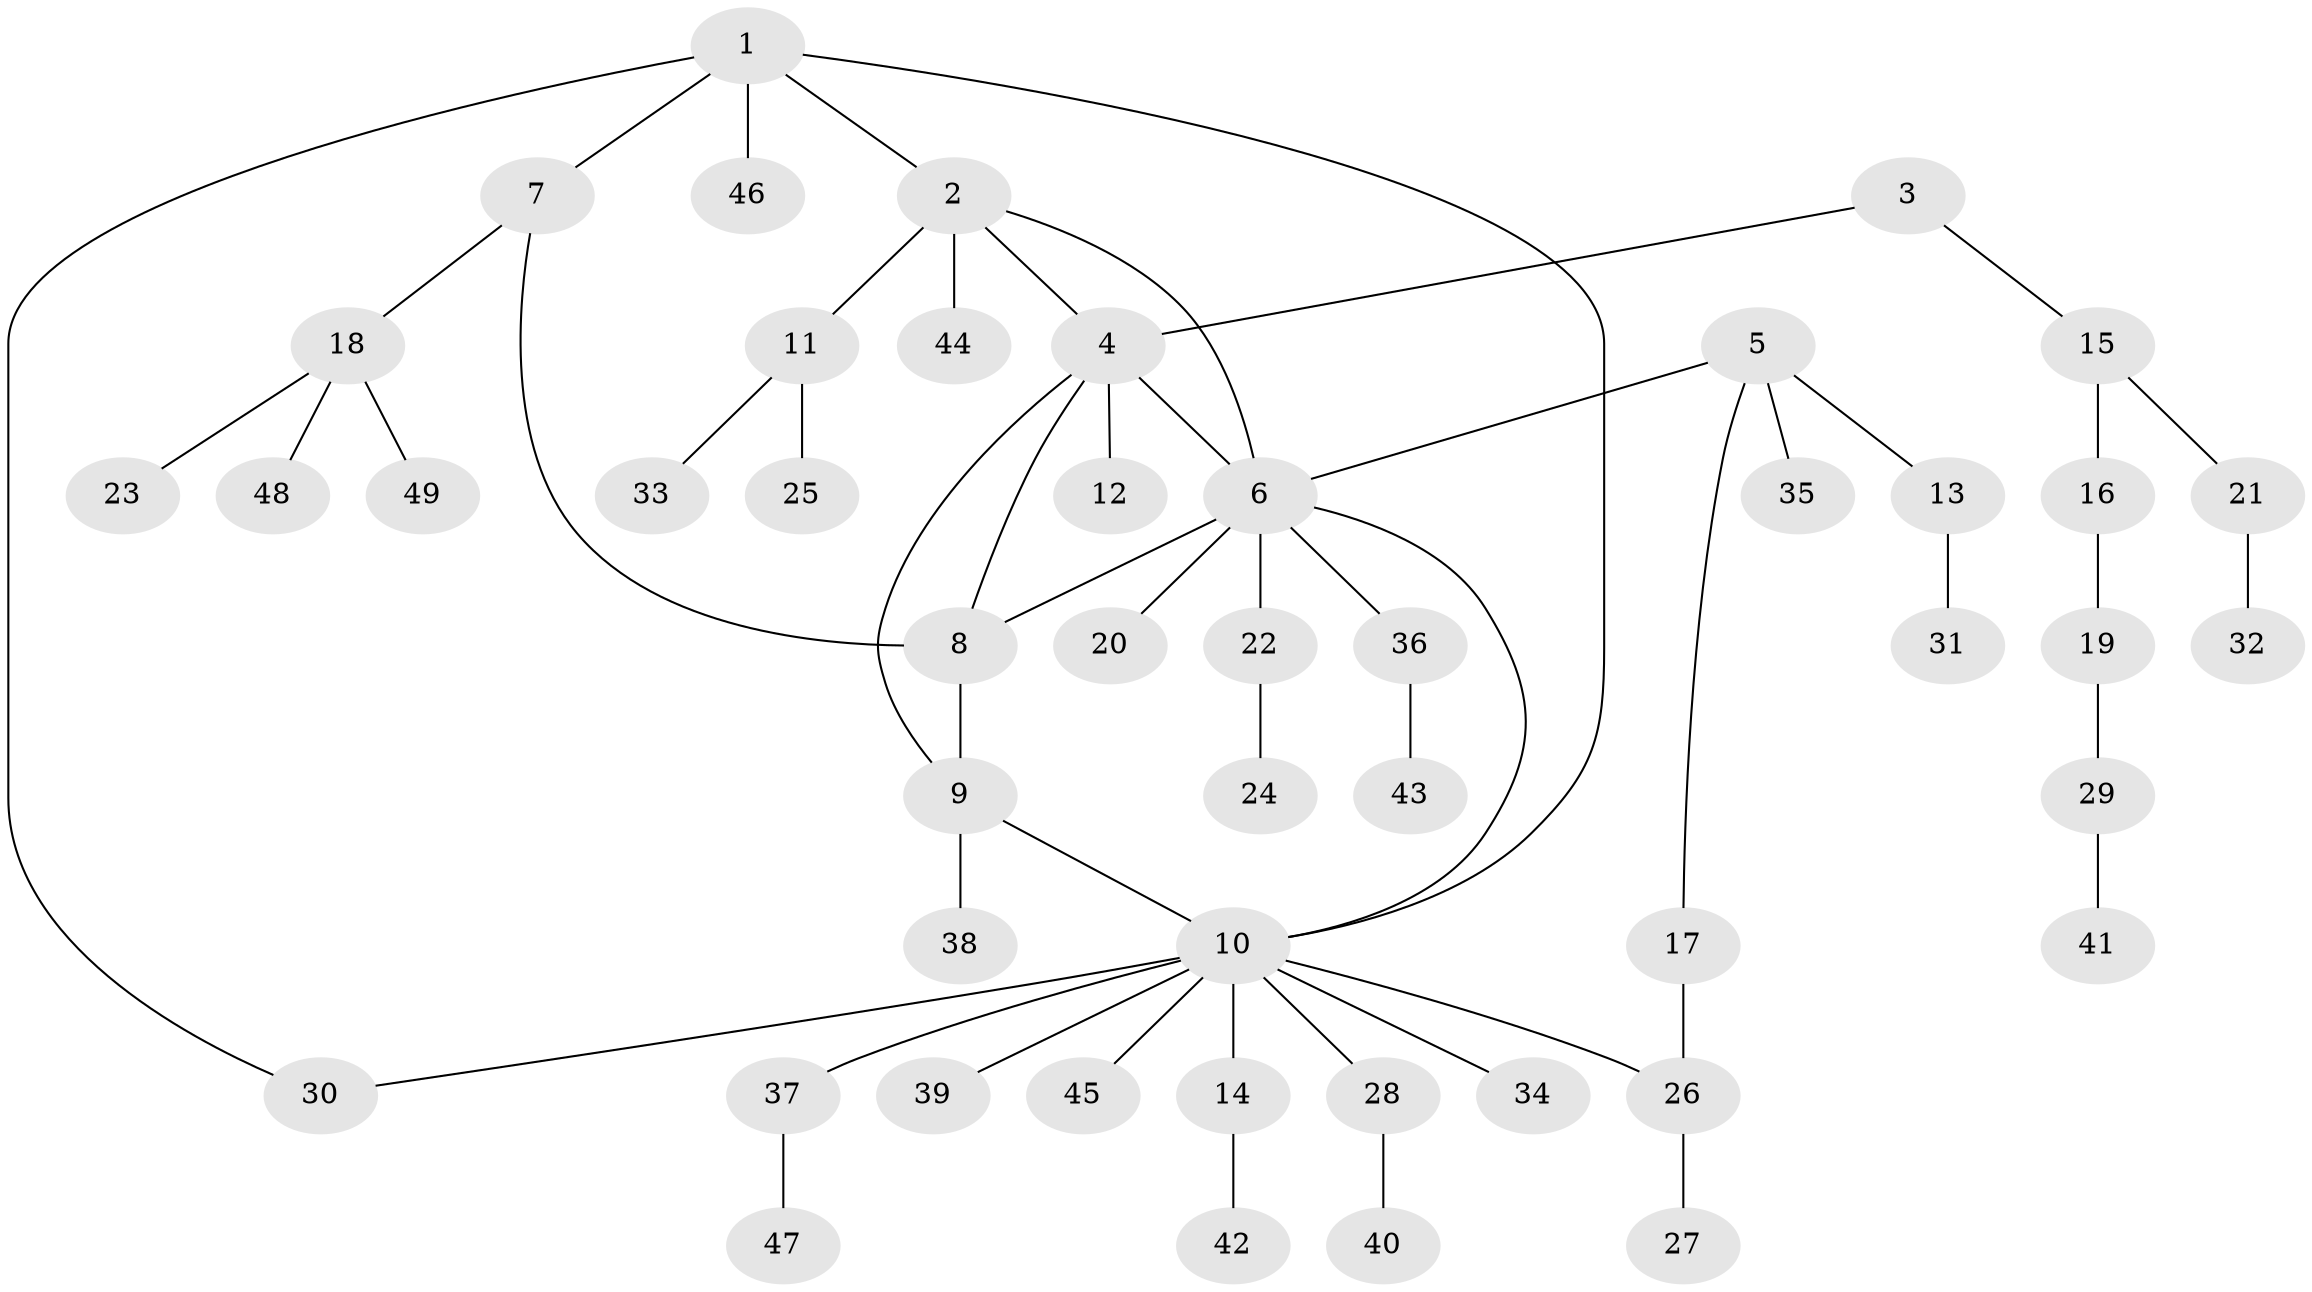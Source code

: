 // coarse degree distribution, {6: 0.03333333333333333, 4: 0.06666666666666667, 3: 0.13333333333333333, 5: 0.03333333333333333, 10: 0.06666666666666667, 2: 0.1, 1: 0.5666666666666667}
// Generated by graph-tools (version 1.1) at 2025/52/02/27/25 19:52:13]
// undirected, 49 vertices, 56 edges
graph export_dot {
graph [start="1"]
  node [color=gray90,style=filled];
  1;
  2;
  3;
  4;
  5;
  6;
  7;
  8;
  9;
  10;
  11;
  12;
  13;
  14;
  15;
  16;
  17;
  18;
  19;
  20;
  21;
  22;
  23;
  24;
  25;
  26;
  27;
  28;
  29;
  30;
  31;
  32;
  33;
  34;
  35;
  36;
  37;
  38;
  39;
  40;
  41;
  42;
  43;
  44;
  45;
  46;
  47;
  48;
  49;
  1 -- 2;
  1 -- 7;
  1 -- 10;
  1 -- 30;
  1 -- 46;
  2 -- 4;
  2 -- 6;
  2 -- 11;
  2 -- 44;
  3 -- 4;
  3 -- 15;
  4 -- 6;
  4 -- 8;
  4 -- 9;
  4 -- 12;
  5 -- 6;
  5 -- 13;
  5 -- 17;
  5 -- 35;
  6 -- 8;
  6 -- 10;
  6 -- 20;
  6 -- 22;
  6 -- 36;
  7 -- 8;
  7 -- 18;
  8 -- 9;
  9 -- 10;
  9 -- 38;
  10 -- 14;
  10 -- 26;
  10 -- 28;
  10 -- 30;
  10 -- 34;
  10 -- 37;
  10 -- 39;
  10 -- 45;
  11 -- 25;
  11 -- 33;
  13 -- 31;
  14 -- 42;
  15 -- 16;
  15 -- 21;
  16 -- 19;
  17 -- 26;
  18 -- 23;
  18 -- 48;
  18 -- 49;
  19 -- 29;
  21 -- 32;
  22 -- 24;
  26 -- 27;
  28 -- 40;
  29 -- 41;
  36 -- 43;
  37 -- 47;
}
